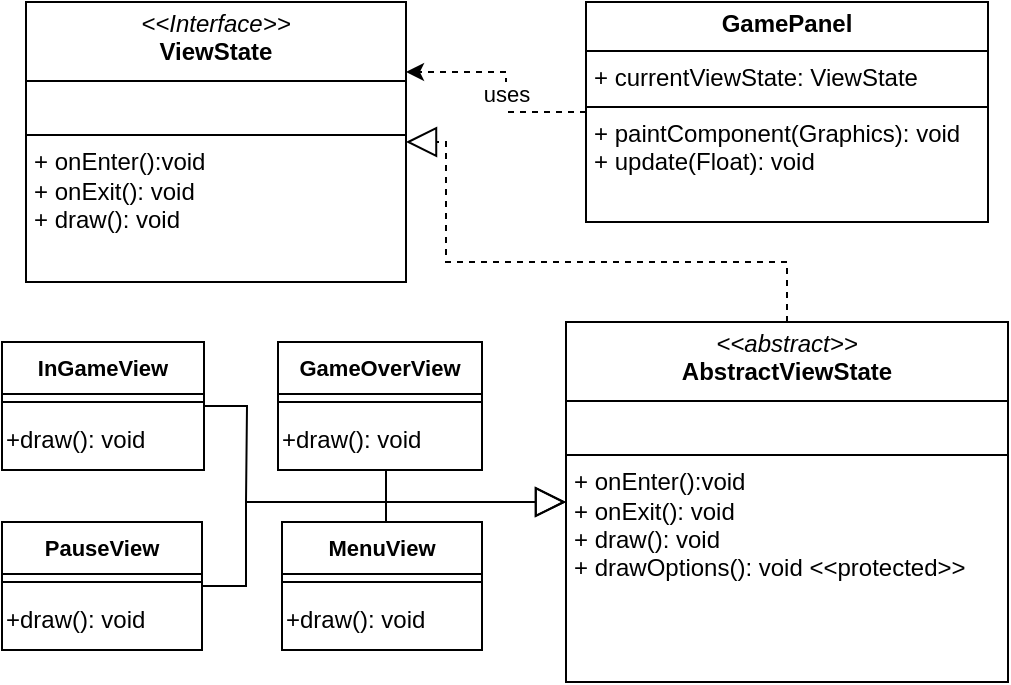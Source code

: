 <mxfile version="28.0.4">
  <diagram name="Pagina-1" id="LttXzfI4Ure7Bs-KZ9jS">
    <mxGraphModel dx="2351" dy="1112" grid="1" gridSize="10" guides="1" tooltips="1" connect="1" arrows="1" fold="1" page="1" pageScale="1" pageWidth="827" pageHeight="1169" math="0" shadow="0">
      <root>
        <mxCell id="0" />
        <mxCell id="1" parent="0" />
        <mxCell id="9sQyxKYy8SkWW1d13S2R-31" style="edgeStyle=orthogonalEdgeStyle;rounded=0;orthogonalLoop=1;jettySize=auto;html=1;dashed=1;endArrow=block;endFill=0;endSize=13;exitX=0.5;exitY=0;exitDx=0;exitDy=0;entryX=1;entryY=0.5;entryDx=0;entryDy=0;" parent="1" source="9sQyxKYy8SkWW1d13S2R-1" target="9sQyxKYy8SkWW1d13S2R-26" edge="1">
          <mxGeometry relative="1" as="geometry">
            <Array as="points">
              <mxPoint x="431" y="520" />
              <mxPoint x="260" y="520" />
              <mxPoint x="260" y="460" />
            </Array>
          </mxGeometry>
        </mxCell>
        <mxCell id="9sQyxKYy8SkWW1d13S2R-1" value="&lt;p style=&quot;margin:0px;margin-top:4px;text-align:center;&quot;&gt;&lt;i&gt;&amp;lt;&amp;lt;abstract&amp;gt;&amp;gt;&lt;/i&gt;&lt;br&gt;&lt;b&gt;AbstractViewState&lt;/b&gt;&lt;/p&gt;&lt;hr size=&quot;1&quot; style=&quot;border-style:solid;&quot;&gt;&lt;p style=&quot;margin:0px;margin-left:4px;&quot;&gt;&lt;br&gt;&lt;/p&gt;&lt;hr size=&quot;1&quot; style=&quot;border-style:solid;&quot;&gt;&lt;p style=&quot;margin:0px;margin-left:4px;&quot;&gt;+ onEnter():void&lt;/p&gt;&lt;p style=&quot;margin:0px;margin-left:4px;&quot;&gt;+ onExit(): void&lt;br&gt;+ draw(): void&lt;/p&gt;&lt;p style=&quot;margin:0px;margin-left:4px;&quot;&gt;+ drawOptions(): void &amp;lt;&amp;lt;protected&amp;gt;&amp;gt;&lt;/p&gt;" style="verticalAlign=top;align=left;overflow=fill;html=1;whiteSpace=wrap;" parent="1" vertex="1">
          <mxGeometry x="320" y="550" width="221" height="180" as="geometry" />
        </mxCell>
        <mxCell id="a102FDlkxZDe89w5YFhu-8" style="edgeStyle=orthogonalEdgeStyle;rounded=0;orthogonalLoop=1;jettySize=auto;html=1;endArrow=none;endFill=0;" edge="1" parent="1" source="9sQyxKYy8SkWW1d13S2R-2">
          <mxGeometry relative="1" as="geometry">
            <mxPoint x="228" y="640" as="targetPoint" />
            <Array as="points">
              <mxPoint x="230" y="640" />
            </Array>
          </mxGeometry>
        </mxCell>
        <mxCell id="9sQyxKYy8SkWW1d13S2R-2" value="MenuView" style="swimlane;fontStyle=1;align=center;verticalAlign=top;childLayout=stackLayout;horizontal=1;startSize=26;horizontalStack=0;resizeParent=1;resizeParentMax=0;resizeLast=0;collapsible=1;marginBottom=0;whiteSpace=wrap;html=1;fontFamily=Helvetica;fontSize=11;fontColor=default;labelBackgroundColor=default;" parent="1" vertex="1">
          <mxGeometry x="178" y="650" width="100" height="64" as="geometry" />
        </mxCell>
        <mxCell id="9sQyxKYy8SkWW1d13S2R-3" value="" style="line;strokeWidth=1;fillColor=none;align=left;verticalAlign=middle;spacingTop=-1;spacingLeft=3;spacingRight=3;rotatable=0;labelPosition=right;points=[];portConstraint=eastwest;strokeColor=inherit;fontFamily=Helvetica;fontSize=11;fontColor=default;labelBackgroundColor=default;" parent="9sQyxKYy8SkWW1d13S2R-2" vertex="1">
          <mxGeometry y="26" width="100" height="8" as="geometry" />
        </mxCell>
        <mxCell id="9sQyxKYy8SkWW1d13S2R-18" value="+draw(): void" style="text;html=1;align=left;verticalAlign=middle;resizable=0;points=[];autosize=1;strokeColor=none;fillColor=none;" parent="9sQyxKYy8SkWW1d13S2R-2" vertex="1">
          <mxGeometry y="34" width="100" height="30" as="geometry" />
        </mxCell>
        <mxCell id="a102FDlkxZDe89w5YFhu-7" style="edgeStyle=orthogonalEdgeStyle;rounded=0;orthogonalLoop=1;jettySize=auto;html=1;endArrow=block;endFill=0;endSize=13;" edge="1" parent="1" source="9sQyxKYy8SkWW1d13S2R-4">
          <mxGeometry relative="1" as="geometry">
            <mxPoint x="320" y="640" as="targetPoint" />
            <Array as="points">
              <mxPoint x="160" y="682" />
              <mxPoint x="160" y="640" />
            </Array>
          </mxGeometry>
        </mxCell>
        <mxCell id="9sQyxKYy8SkWW1d13S2R-4" value="PauseView" style="swimlane;fontStyle=1;align=center;verticalAlign=top;childLayout=stackLayout;horizontal=1;startSize=26;horizontalStack=0;resizeParent=1;resizeParentMax=0;resizeLast=0;collapsible=1;marginBottom=0;whiteSpace=wrap;html=1;fontFamily=Helvetica;fontSize=11;fontColor=default;labelBackgroundColor=default;" parent="1" vertex="1">
          <mxGeometry x="38" y="650" width="100" height="64" as="geometry" />
        </mxCell>
        <mxCell id="9sQyxKYy8SkWW1d13S2R-5" value="" style="line;strokeWidth=1;fillColor=none;align=left;verticalAlign=middle;spacingTop=-1;spacingLeft=3;spacingRight=3;rotatable=0;labelPosition=right;points=[];portConstraint=eastwest;strokeColor=inherit;fontFamily=Helvetica;fontSize=11;fontColor=default;labelBackgroundColor=default;" parent="9sQyxKYy8SkWW1d13S2R-4" vertex="1">
          <mxGeometry y="26" width="100" height="8" as="geometry" />
        </mxCell>
        <mxCell id="9sQyxKYy8SkWW1d13S2R-17" value="+draw(): void" style="text;html=1;align=left;verticalAlign=middle;resizable=0;points=[];autosize=1;strokeColor=none;fillColor=none;" parent="9sQyxKYy8SkWW1d13S2R-4" vertex="1">
          <mxGeometry y="34" width="100" height="30" as="geometry" />
        </mxCell>
        <mxCell id="9sQyxKYy8SkWW1d13S2R-11" style="edgeStyle=orthogonalEdgeStyle;rounded=0;orthogonalLoop=1;jettySize=auto;html=1;endArrow=block;endFill=0;endSize=13;" parent="1" source="9sQyxKYy8SkWW1d13S2R-6" target="9sQyxKYy8SkWW1d13S2R-1" edge="1">
          <mxGeometry relative="1" as="geometry">
            <Array as="points">
              <mxPoint x="230" y="640" />
            </Array>
          </mxGeometry>
        </mxCell>
        <mxCell id="9sQyxKYy8SkWW1d13S2R-6" value="GameOverView" style="swimlane;fontStyle=1;align=center;verticalAlign=top;childLayout=stackLayout;horizontal=1;startSize=26;horizontalStack=0;resizeParent=1;resizeParentMax=0;resizeLast=0;collapsible=1;marginBottom=0;whiteSpace=wrap;html=1;fontFamily=Helvetica;fontSize=11;fontColor=default;labelBackgroundColor=default;" parent="1" vertex="1">
          <mxGeometry x="176" y="560" width="102" height="64" as="geometry" />
        </mxCell>
        <mxCell id="9sQyxKYy8SkWW1d13S2R-7" value="" style="line;strokeWidth=1;fillColor=none;align=left;verticalAlign=middle;spacingTop=-1;spacingLeft=3;spacingRight=3;rotatable=0;labelPosition=right;points=[];portConstraint=eastwest;strokeColor=inherit;fontFamily=Helvetica;fontSize=11;fontColor=default;labelBackgroundColor=default;" parent="9sQyxKYy8SkWW1d13S2R-6" vertex="1">
          <mxGeometry y="26" width="102" height="8" as="geometry" />
        </mxCell>
        <mxCell id="9sQyxKYy8SkWW1d13S2R-16" value="+draw(): void" style="text;html=1;align=left;verticalAlign=middle;resizable=0;points=[];autosize=1;strokeColor=none;fillColor=none;" parent="9sQyxKYy8SkWW1d13S2R-6" vertex="1">
          <mxGeometry y="34" width="102" height="30" as="geometry" />
        </mxCell>
        <mxCell id="a102FDlkxZDe89w5YFhu-6" style="edgeStyle=orthogonalEdgeStyle;rounded=0;orthogonalLoop=1;jettySize=auto;html=1;endArrow=none;endFill=0;" edge="1" parent="1" source="9sQyxKYy8SkWW1d13S2R-21">
          <mxGeometry relative="1" as="geometry">
            <mxPoint x="160" y="640" as="targetPoint" />
          </mxGeometry>
        </mxCell>
        <mxCell id="9sQyxKYy8SkWW1d13S2R-21" value="InGameView" style="swimlane;fontStyle=1;align=center;verticalAlign=top;childLayout=stackLayout;horizontal=1;startSize=26;horizontalStack=0;resizeParent=1;resizeParentMax=0;resizeLast=0;collapsible=1;marginBottom=0;whiteSpace=wrap;html=1;fontFamily=Helvetica;fontSize=11;fontColor=default;labelBackgroundColor=default;" parent="1" vertex="1">
          <mxGeometry x="38" y="560" width="101" height="64" as="geometry" />
        </mxCell>
        <mxCell id="9sQyxKYy8SkWW1d13S2R-22" value="" style="line;strokeWidth=1;fillColor=none;align=left;verticalAlign=middle;spacingTop=-1;spacingLeft=3;spacingRight=3;rotatable=0;labelPosition=right;points=[];portConstraint=eastwest;strokeColor=inherit;fontFamily=Helvetica;fontSize=11;fontColor=default;labelBackgroundColor=default;" parent="9sQyxKYy8SkWW1d13S2R-21" vertex="1">
          <mxGeometry y="26" width="101" height="8" as="geometry" />
        </mxCell>
        <mxCell id="9sQyxKYy8SkWW1d13S2R-23" value="+draw(): void" style="text;html=1;align=left;verticalAlign=middle;resizable=0;points=[];autosize=1;strokeColor=none;fillColor=none;" parent="9sQyxKYy8SkWW1d13S2R-21" vertex="1">
          <mxGeometry y="34" width="101" height="30" as="geometry" />
        </mxCell>
        <mxCell id="9sQyxKYy8SkWW1d13S2R-28" style="edgeStyle=orthogonalEdgeStyle;rounded=0;orthogonalLoop=1;jettySize=auto;html=1;dashed=1;entryX=1;entryY=0.25;entryDx=0;entryDy=0;" parent="1" target="9sQyxKYy8SkWW1d13S2R-26" edge="1" source="9sQyxKYy8SkWW1d13S2R-25">
          <mxGeometry relative="1" as="geometry">
            <mxPoint x="490" y="100" as="sourcePoint" />
            <mxPoint x="310" y="115" as="targetPoint" />
            <Array as="points">
              <mxPoint x="290" y="445" />
              <mxPoint x="290" y="425" />
            </Array>
          </mxGeometry>
        </mxCell>
        <mxCell id="9sQyxKYy8SkWW1d13S2R-29" value="uses" style="edgeLabel;html=1;align=center;verticalAlign=middle;resizable=0;points=[];" parent="9sQyxKYy8SkWW1d13S2R-28" vertex="1" connectable="0">
          <mxGeometry x="-0.097" relative="1" as="geometry">
            <mxPoint as="offset" />
          </mxGeometry>
        </mxCell>
        <mxCell id="9sQyxKYy8SkWW1d13S2R-25" value="&lt;p style=&quot;margin:0px;margin-top:4px;text-align:center;&quot;&gt;&lt;b&gt;GamePanel&lt;/b&gt;&lt;/p&gt;&lt;hr size=&quot;1&quot; style=&quot;border-style:solid;&quot;&gt;&lt;p style=&quot;margin:0px;margin-left:4px;&quot;&gt;&lt;span style=&quot;background-color: transparent; color: light-dark(rgb(0, 0, 0), rgb(255, 255, 255));&quot;&gt;+ currentViewState: ViewState&lt;/span&gt;&lt;/p&gt;&lt;hr size=&quot;1&quot; style=&quot;border-style:solid;&quot;&gt;&lt;p style=&quot;margin:0px;margin-left:4px;&quot;&gt;&lt;span style=&quot;background-color: transparent; color: light-dark(rgb(0, 0, 0), rgb(255, 255, 255));&quot;&gt;+ paintComponent(Graphics): void&lt;/span&gt;&lt;/p&gt;&lt;p style=&quot;margin:0px;margin-left:4px;&quot;&gt;+ update(Float): void&lt;/p&gt;" style="verticalAlign=top;align=left;overflow=fill;html=1;whiteSpace=wrap;" parent="1" vertex="1">
          <mxGeometry x="330" y="390" width="201" height="110" as="geometry" />
        </mxCell>
        <mxCell id="9sQyxKYy8SkWW1d13S2R-26" value="&lt;p style=&quot;margin:0px;margin-top:4px;text-align:center;&quot;&gt;&lt;i&gt;&amp;lt;&amp;lt;Interface&amp;gt;&amp;gt;&lt;/i&gt;&lt;br&gt;&lt;b&gt;ViewState&lt;/b&gt;&lt;/p&gt;&lt;hr size=&quot;1&quot; style=&quot;border-style:solid;&quot;&gt;&lt;p style=&quot;margin:0px;margin-left:4px;&quot;&gt;&lt;br&gt;&lt;/p&gt;&lt;hr size=&quot;1&quot; style=&quot;border-style:solid;&quot;&gt;&lt;p style=&quot;margin: 0px 0px 0px 4px;&quot;&gt;+ onEnter():void&lt;/p&gt;&lt;p style=&quot;margin: 0px 0px 0px 4px;&quot;&gt;+ onExit(): void&lt;br&gt;+ draw(): void&lt;/p&gt;&lt;div&gt;&lt;br&gt;&lt;/div&gt;" style="verticalAlign=top;align=left;overflow=fill;html=1;whiteSpace=wrap;" parent="1" vertex="1">
          <mxGeometry x="50" y="390" width="190" height="140" as="geometry" />
        </mxCell>
      </root>
    </mxGraphModel>
  </diagram>
</mxfile>
